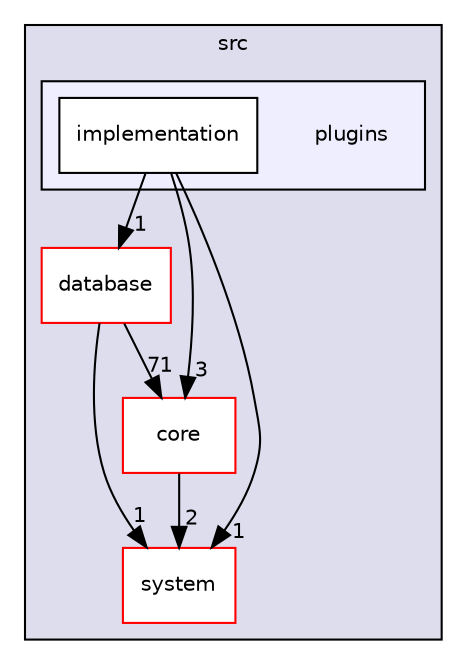 digraph "src/plugins" {
  compound=true
  node [ fontsize="10", fontname="Helvetica"];
  edge [ labelfontsize="10", labelfontname="Helvetica"];
  subgraph clusterdir_68267d1309a1af8e8297ef4c3efbcdba {
    graph [ bgcolor="#ddddee", pencolor="black", label="src" fontname="Helvetica", fontsize="10", URL="dir_68267d1309a1af8e8297ef4c3efbcdba.html"]
  dir_803ee67260c130b45d29089798491ab2 [shape=box label="database" fillcolor="white" style="filled" color="red" URL="dir_803ee67260c130b45d29089798491ab2.html"];
  dir_aebb8dcc11953d78e620bbef0b9e2183 [shape=box label="core" fillcolor="white" style="filled" color="red" URL="dir_aebb8dcc11953d78e620bbef0b9e2183.html"];
  dir_d501334aeb1b78ad67cd3c72c37b1e87 [shape=box label="system" fillcolor="white" style="filled" color="red" URL="dir_d501334aeb1b78ad67cd3c72c37b1e87.html"];
  subgraph clusterdir_7020b8b7abcceffa3f9f7a2d24718f16 {
    graph [ bgcolor="#eeeeff", pencolor="black", label="" URL="dir_7020b8b7abcceffa3f9f7a2d24718f16.html"];
    dir_7020b8b7abcceffa3f9f7a2d24718f16 [shape=plaintext label="plugins"];
  dir_7bb477bf1f40db3baaf3f600d643570d [shape=box label="implementation" fillcolor="white" style="filled" URL="dir_7bb477bf1f40db3baaf3f600d643570d.html"];
  }
  }
  dir_7bb477bf1f40db3baaf3f600d643570d->dir_803ee67260c130b45d29089798491ab2 [headlabel="1", labeldistance=1.5 headhref="dir_000046_000010.html"];
  dir_7bb477bf1f40db3baaf3f600d643570d->dir_aebb8dcc11953d78e620bbef0b9e2183 [headlabel="3", labeldistance=1.5 headhref="dir_000046_000001.html"];
  dir_7bb477bf1f40db3baaf3f600d643570d->dir_d501334aeb1b78ad67cd3c72c37b1e87 [headlabel="1", labeldistance=1.5 headhref="dir_000046_000049.html"];
  dir_aebb8dcc11953d78e620bbef0b9e2183->dir_d501334aeb1b78ad67cd3c72c37b1e87 [headlabel="2", labeldistance=1.5 headhref="dir_000001_000049.html"];
  dir_803ee67260c130b45d29089798491ab2->dir_aebb8dcc11953d78e620bbef0b9e2183 [headlabel="71", labeldistance=1.5 headhref="dir_000010_000001.html"];
  dir_803ee67260c130b45d29089798491ab2->dir_d501334aeb1b78ad67cd3c72c37b1e87 [headlabel="1", labeldistance=1.5 headhref="dir_000010_000049.html"];
}
